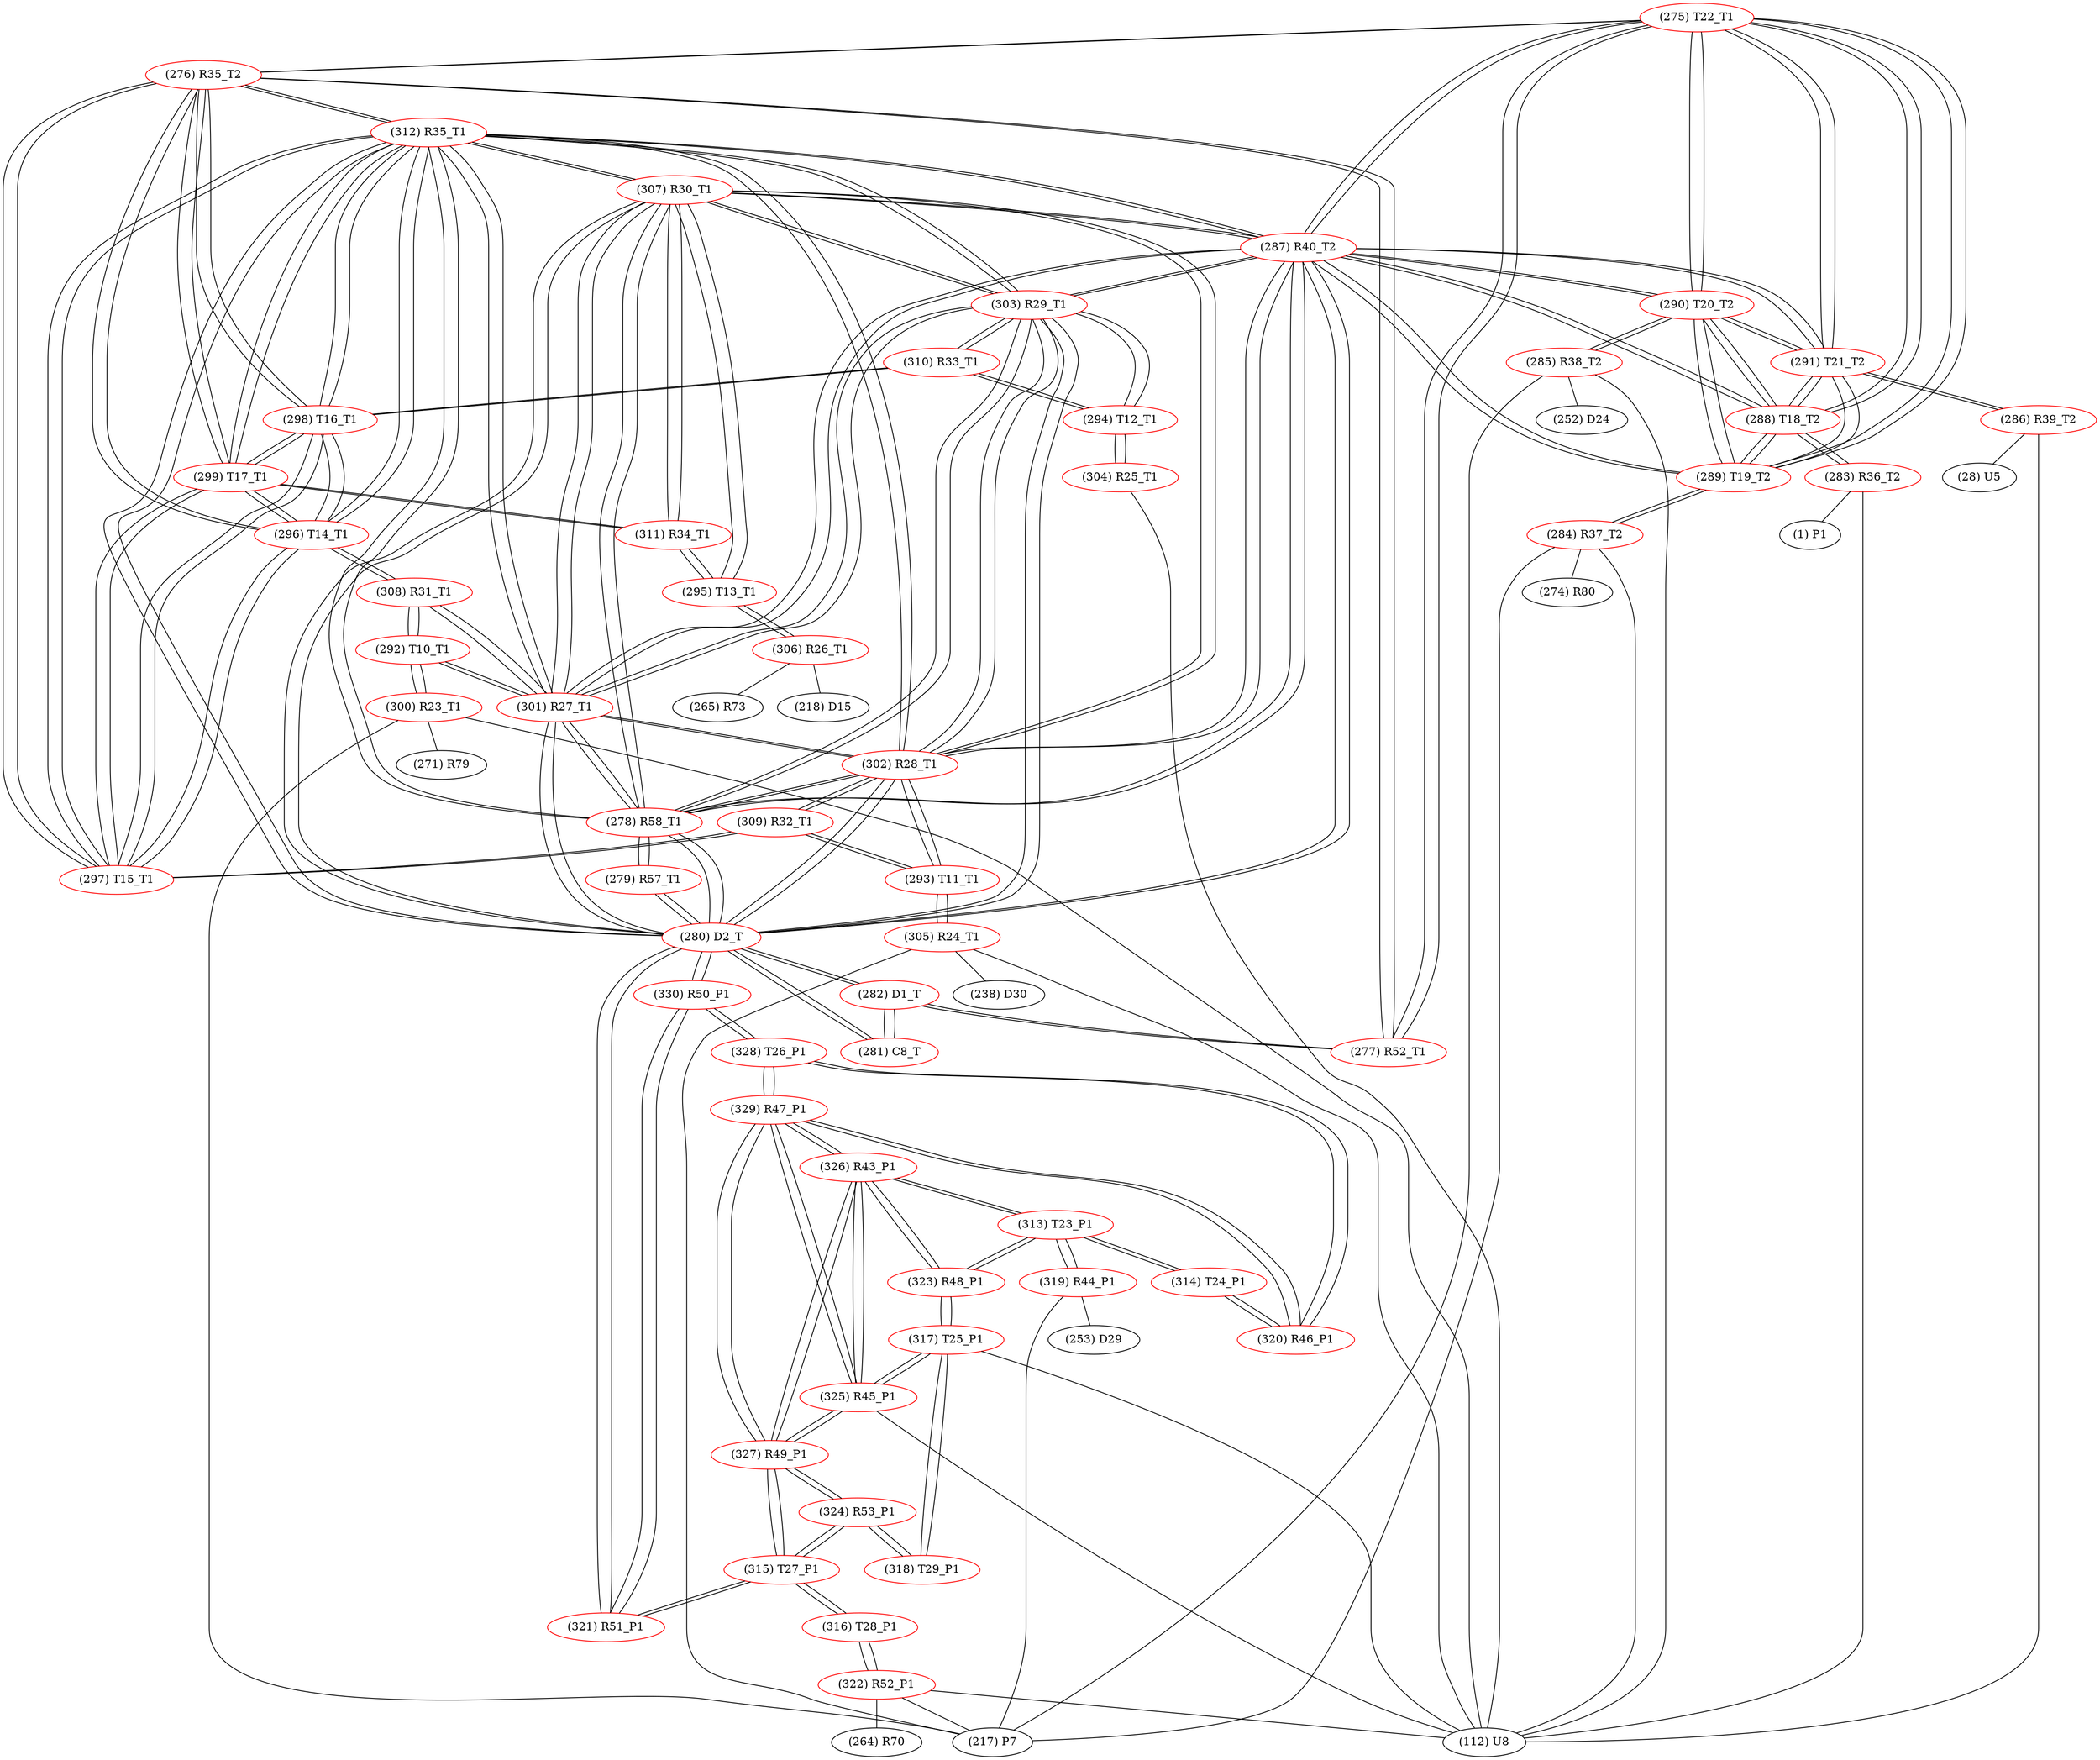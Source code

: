graph {
	275 [label="(275) T22_T1" color=red]
	276 [label="(276) R35_T2"]
	277 [label="(277) R52_T1"]
	290 [label="(290) T20_T2"]
	291 [label="(291) T21_T2"]
	289 [label="(289) T19_T2"]
	287 [label="(287) R40_T2"]
	288 [label="(288) T18_T2"]
	276 [label="(276) R35_T2" color=red]
	277 [label="(277) R52_T1"]
	275 [label="(275) T22_T1"]
	296 [label="(296) T14_T1"]
	297 [label="(297) T15_T1"]
	299 [label="(299) T17_T1"]
	298 [label="(298) T16_T1"]
	312 [label="(312) R35_T1"]
	277 [label="(277) R52_T1" color=red]
	282 [label="(282) D1_T"]
	276 [label="(276) R35_T2"]
	275 [label="(275) T22_T1"]
	278 [label="(278) R58_T1" color=red]
	280 [label="(280) D2_T"]
	287 [label="(287) R40_T2"]
	301 [label="(301) R27_T1"]
	302 [label="(302) R28_T1"]
	303 [label="(303) R29_T1"]
	307 [label="(307) R30_T1"]
	312 [label="(312) R35_T1"]
	279 [label="(279) R57_T1"]
	279 [label="(279) R57_T1" color=red]
	280 [label="(280) D2_T"]
	278 [label="(278) R58_T1"]
	280 [label="(280) D2_T" color=red]
	278 [label="(278) R58_T1"]
	287 [label="(287) R40_T2"]
	301 [label="(301) R27_T1"]
	302 [label="(302) R28_T1"]
	303 [label="(303) R29_T1"]
	307 [label="(307) R30_T1"]
	312 [label="(312) R35_T1"]
	282 [label="(282) D1_T"]
	281 [label="(281) C8_T"]
	279 [label="(279) R57_T1"]
	321 [label="(321) R51_P1"]
	330 [label="(330) R50_P1"]
	281 [label="(281) C8_T" color=red]
	282 [label="(282) D1_T"]
	280 [label="(280) D2_T"]
	282 [label="(282) D1_T" color=red]
	280 [label="(280) D2_T"]
	281 [label="(281) C8_T"]
	277 [label="(277) R52_T1"]
	283 [label="(283) R36_T2" color=red]
	1 [label="(1) P1"]
	112 [label="(112) U8"]
	288 [label="(288) T18_T2"]
	284 [label="(284) R37_T2" color=red]
	112 [label="(112) U8"]
	274 [label="(274) R80"]
	217 [label="(217) P7"]
	289 [label="(289) T19_T2"]
	285 [label="(285) R38_T2" color=red]
	217 [label="(217) P7"]
	112 [label="(112) U8"]
	252 [label="(252) D24"]
	290 [label="(290) T20_T2"]
	286 [label="(286) R39_T2" color=red]
	28 [label="(28) U5"]
	112 [label="(112) U8"]
	291 [label="(291) T21_T2"]
	287 [label="(287) R40_T2" color=red]
	280 [label="(280) D2_T"]
	278 [label="(278) R58_T1"]
	301 [label="(301) R27_T1"]
	302 [label="(302) R28_T1"]
	303 [label="(303) R29_T1"]
	307 [label="(307) R30_T1"]
	312 [label="(312) R35_T1"]
	290 [label="(290) T20_T2"]
	291 [label="(291) T21_T2"]
	289 [label="(289) T19_T2"]
	275 [label="(275) T22_T1"]
	288 [label="(288) T18_T2"]
	288 [label="(288) T18_T2" color=red]
	290 [label="(290) T20_T2"]
	291 [label="(291) T21_T2"]
	289 [label="(289) T19_T2"]
	287 [label="(287) R40_T2"]
	275 [label="(275) T22_T1"]
	283 [label="(283) R36_T2"]
	289 [label="(289) T19_T2" color=red]
	290 [label="(290) T20_T2"]
	291 [label="(291) T21_T2"]
	287 [label="(287) R40_T2"]
	275 [label="(275) T22_T1"]
	288 [label="(288) T18_T2"]
	284 [label="(284) R37_T2"]
	290 [label="(290) T20_T2" color=red]
	291 [label="(291) T21_T2"]
	289 [label="(289) T19_T2"]
	287 [label="(287) R40_T2"]
	275 [label="(275) T22_T1"]
	288 [label="(288) T18_T2"]
	285 [label="(285) R38_T2"]
	291 [label="(291) T21_T2" color=red]
	290 [label="(290) T20_T2"]
	289 [label="(289) T19_T2"]
	287 [label="(287) R40_T2"]
	275 [label="(275) T22_T1"]
	288 [label="(288) T18_T2"]
	286 [label="(286) R39_T2"]
	292 [label="(292) T10_T1" color=red]
	300 [label="(300) R23_T1"]
	308 [label="(308) R31_T1"]
	301 [label="(301) R27_T1"]
	293 [label="(293) T11_T1" color=red]
	305 [label="(305) R24_T1"]
	309 [label="(309) R32_T1"]
	302 [label="(302) R28_T1"]
	294 [label="(294) T12_T1" color=red]
	310 [label="(310) R33_T1"]
	303 [label="(303) R29_T1"]
	304 [label="(304) R25_T1"]
	295 [label="(295) T13_T1" color=red]
	311 [label="(311) R34_T1"]
	307 [label="(307) R30_T1"]
	306 [label="(306) R26_T1"]
	296 [label="(296) T14_T1" color=red]
	297 [label="(297) T15_T1"]
	299 [label="(299) T17_T1"]
	298 [label="(298) T16_T1"]
	312 [label="(312) R35_T1"]
	276 [label="(276) R35_T2"]
	308 [label="(308) R31_T1"]
	297 [label="(297) T15_T1" color=red]
	296 [label="(296) T14_T1"]
	299 [label="(299) T17_T1"]
	298 [label="(298) T16_T1"]
	312 [label="(312) R35_T1"]
	276 [label="(276) R35_T2"]
	309 [label="(309) R32_T1"]
	298 [label="(298) T16_T1" color=red]
	296 [label="(296) T14_T1"]
	297 [label="(297) T15_T1"]
	299 [label="(299) T17_T1"]
	312 [label="(312) R35_T1"]
	276 [label="(276) R35_T2"]
	310 [label="(310) R33_T1"]
	299 [label="(299) T17_T1" color=red]
	296 [label="(296) T14_T1"]
	297 [label="(297) T15_T1"]
	298 [label="(298) T16_T1"]
	312 [label="(312) R35_T1"]
	276 [label="(276) R35_T2"]
	311 [label="(311) R34_T1"]
	300 [label="(300) R23_T1" color=red]
	271 [label="(271) R79"]
	217 [label="(217) P7"]
	112 [label="(112) U8"]
	292 [label="(292) T10_T1"]
	301 [label="(301) R27_T1" color=red]
	280 [label="(280) D2_T"]
	278 [label="(278) R58_T1"]
	287 [label="(287) R40_T2"]
	302 [label="(302) R28_T1"]
	303 [label="(303) R29_T1"]
	307 [label="(307) R30_T1"]
	312 [label="(312) R35_T1"]
	308 [label="(308) R31_T1"]
	292 [label="(292) T10_T1"]
	302 [label="(302) R28_T1" color=red]
	280 [label="(280) D2_T"]
	278 [label="(278) R58_T1"]
	287 [label="(287) R40_T2"]
	301 [label="(301) R27_T1"]
	303 [label="(303) R29_T1"]
	307 [label="(307) R30_T1"]
	312 [label="(312) R35_T1"]
	309 [label="(309) R32_T1"]
	293 [label="(293) T11_T1"]
	303 [label="(303) R29_T1" color=red]
	280 [label="(280) D2_T"]
	278 [label="(278) R58_T1"]
	287 [label="(287) R40_T2"]
	301 [label="(301) R27_T1"]
	302 [label="(302) R28_T1"]
	307 [label="(307) R30_T1"]
	312 [label="(312) R35_T1"]
	310 [label="(310) R33_T1"]
	294 [label="(294) T12_T1"]
	304 [label="(304) R25_T1" color=red]
	112 [label="(112) U8"]
	294 [label="(294) T12_T1"]
	305 [label="(305) R24_T1" color=red]
	217 [label="(217) P7"]
	112 [label="(112) U8"]
	238 [label="(238) D30"]
	293 [label="(293) T11_T1"]
	306 [label="(306) R26_T1" color=red]
	218 [label="(218) D15"]
	265 [label="(265) R73"]
	295 [label="(295) T13_T1"]
	307 [label="(307) R30_T1" color=red]
	280 [label="(280) D2_T"]
	278 [label="(278) R58_T1"]
	287 [label="(287) R40_T2"]
	301 [label="(301) R27_T1"]
	302 [label="(302) R28_T1"]
	303 [label="(303) R29_T1"]
	312 [label="(312) R35_T1"]
	295 [label="(295) T13_T1"]
	311 [label="(311) R34_T1"]
	308 [label="(308) R31_T1" color=red]
	301 [label="(301) R27_T1"]
	292 [label="(292) T10_T1"]
	296 [label="(296) T14_T1"]
	309 [label="(309) R32_T1" color=red]
	297 [label="(297) T15_T1"]
	293 [label="(293) T11_T1"]
	302 [label="(302) R28_T1"]
	310 [label="(310) R33_T1" color=red]
	298 [label="(298) T16_T1"]
	303 [label="(303) R29_T1"]
	294 [label="(294) T12_T1"]
	311 [label="(311) R34_T1" color=red]
	299 [label="(299) T17_T1"]
	295 [label="(295) T13_T1"]
	307 [label="(307) R30_T1"]
	312 [label="(312) R35_T1" color=red]
	280 [label="(280) D2_T"]
	278 [label="(278) R58_T1"]
	287 [label="(287) R40_T2"]
	301 [label="(301) R27_T1"]
	302 [label="(302) R28_T1"]
	303 [label="(303) R29_T1"]
	307 [label="(307) R30_T1"]
	296 [label="(296) T14_T1"]
	297 [label="(297) T15_T1"]
	299 [label="(299) T17_T1"]
	298 [label="(298) T16_T1"]
	276 [label="(276) R35_T2"]
	313 [label="(313) T23_P1" color=red]
	323 [label="(323) R48_P1"]
	326 [label="(326) R43_P1"]
	314 [label="(314) T24_P1"]
	319 [label="(319) R44_P1"]
	314 [label="(314) T24_P1" color=red]
	320 [label="(320) R46_P1"]
	313 [label="(313) T23_P1"]
	315 [label="(315) T27_P1" color=red]
	321 [label="(321) R51_P1"]
	316 [label="(316) T28_P1"]
	324 [label="(324) R53_P1"]
	327 [label="(327) R49_P1"]
	316 [label="(316) T28_P1" color=red]
	322 [label="(322) R52_P1"]
	315 [label="(315) T27_P1"]
	317 [label="(317) T25_P1" color=red]
	318 [label="(318) T29_P1"]
	323 [label="(323) R48_P1"]
	325 [label="(325) R45_P1"]
	112 [label="(112) U8"]
	318 [label="(318) T29_P1" color=red]
	317 [label="(317) T25_P1"]
	324 [label="(324) R53_P1"]
	319 [label="(319) R44_P1" color=red]
	253 [label="(253) D29"]
	217 [label="(217) P7"]
	313 [label="(313) T23_P1"]
	320 [label="(320) R46_P1" color=red]
	328 [label="(328) T26_P1"]
	329 [label="(329) R47_P1"]
	314 [label="(314) T24_P1"]
	321 [label="(321) R51_P1" color=red]
	315 [label="(315) T27_P1"]
	330 [label="(330) R50_P1"]
	280 [label="(280) D2_T"]
	322 [label="(322) R52_P1" color=red]
	217 [label="(217) P7"]
	112 [label="(112) U8"]
	264 [label="(264) R70"]
	316 [label="(316) T28_P1"]
	323 [label="(323) R48_P1" color=red]
	317 [label="(317) T25_P1"]
	313 [label="(313) T23_P1"]
	326 [label="(326) R43_P1"]
	324 [label="(324) R53_P1" color=red]
	318 [label="(318) T29_P1"]
	315 [label="(315) T27_P1"]
	327 [label="(327) R49_P1"]
	325 [label="(325) R45_P1" color=red]
	329 [label="(329) R47_P1"]
	326 [label="(326) R43_P1"]
	327 [label="(327) R49_P1"]
	317 [label="(317) T25_P1"]
	112 [label="(112) U8"]
	326 [label="(326) R43_P1" color=red]
	323 [label="(323) R48_P1"]
	313 [label="(313) T23_P1"]
	329 [label="(329) R47_P1"]
	325 [label="(325) R45_P1"]
	327 [label="(327) R49_P1"]
	327 [label="(327) R49_P1" color=red]
	329 [label="(329) R47_P1"]
	325 [label="(325) R45_P1"]
	326 [label="(326) R43_P1"]
	315 [label="(315) T27_P1"]
	324 [label="(324) R53_P1"]
	328 [label="(328) T26_P1" color=red]
	330 [label="(330) R50_P1"]
	320 [label="(320) R46_P1"]
	329 [label="(329) R47_P1"]
	329 [label="(329) R47_P1" color=red]
	325 [label="(325) R45_P1"]
	326 [label="(326) R43_P1"]
	327 [label="(327) R49_P1"]
	328 [label="(328) T26_P1"]
	320 [label="(320) R46_P1"]
	330 [label="(330) R50_P1" color=red]
	328 [label="(328) T26_P1"]
	321 [label="(321) R51_P1"]
	280 [label="(280) D2_T"]
	275 -- 276
	275 -- 277
	275 -- 290
	275 -- 291
	275 -- 289
	275 -- 287
	275 -- 288
	276 -- 277
	276 -- 275
	276 -- 296
	276 -- 297
	276 -- 299
	276 -- 298
	276 -- 312
	277 -- 282
	277 -- 276
	277 -- 275
	278 -- 280
	278 -- 287
	278 -- 301
	278 -- 302
	278 -- 303
	278 -- 307
	278 -- 312
	278 -- 279
	279 -- 280
	279 -- 278
	280 -- 278
	280 -- 287
	280 -- 301
	280 -- 302
	280 -- 303
	280 -- 307
	280 -- 312
	280 -- 282
	280 -- 281
	280 -- 279
	280 -- 321
	280 -- 330
	281 -- 282
	281 -- 280
	282 -- 280
	282 -- 281
	282 -- 277
	283 -- 1
	283 -- 112
	283 -- 288
	284 -- 112
	284 -- 274
	284 -- 217
	284 -- 289
	285 -- 217
	285 -- 112
	285 -- 252
	285 -- 290
	286 -- 28
	286 -- 112
	286 -- 291
	287 -- 280
	287 -- 278
	287 -- 301
	287 -- 302
	287 -- 303
	287 -- 307
	287 -- 312
	287 -- 290
	287 -- 291
	287 -- 289
	287 -- 275
	287 -- 288
	288 -- 290
	288 -- 291
	288 -- 289
	288 -- 287
	288 -- 275
	288 -- 283
	289 -- 290
	289 -- 291
	289 -- 287
	289 -- 275
	289 -- 288
	289 -- 284
	290 -- 291
	290 -- 289
	290 -- 287
	290 -- 275
	290 -- 288
	290 -- 285
	291 -- 290
	291 -- 289
	291 -- 287
	291 -- 275
	291 -- 288
	291 -- 286
	292 -- 300
	292 -- 308
	292 -- 301
	293 -- 305
	293 -- 309
	293 -- 302
	294 -- 310
	294 -- 303
	294 -- 304
	295 -- 311
	295 -- 307
	295 -- 306
	296 -- 297
	296 -- 299
	296 -- 298
	296 -- 312
	296 -- 276
	296 -- 308
	297 -- 296
	297 -- 299
	297 -- 298
	297 -- 312
	297 -- 276
	297 -- 309
	298 -- 296
	298 -- 297
	298 -- 299
	298 -- 312
	298 -- 276
	298 -- 310
	299 -- 296
	299 -- 297
	299 -- 298
	299 -- 312
	299 -- 276
	299 -- 311
	300 -- 271
	300 -- 217
	300 -- 112
	300 -- 292
	301 -- 280
	301 -- 278
	301 -- 287
	301 -- 302
	301 -- 303
	301 -- 307
	301 -- 312
	301 -- 308
	301 -- 292
	302 -- 280
	302 -- 278
	302 -- 287
	302 -- 301
	302 -- 303
	302 -- 307
	302 -- 312
	302 -- 309
	302 -- 293
	303 -- 280
	303 -- 278
	303 -- 287
	303 -- 301
	303 -- 302
	303 -- 307
	303 -- 312
	303 -- 310
	303 -- 294
	304 -- 112
	304 -- 294
	305 -- 217
	305 -- 112
	305 -- 238
	305 -- 293
	306 -- 218
	306 -- 265
	306 -- 295
	307 -- 280
	307 -- 278
	307 -- 287
	307 -- 301
	307 -- 302
	307 -- 303
	307 -- 312
	307 -- 295
	307 -- 311
	308 -- 301
	308 -- 292
	308 -- 296
	309 -- 297
	309 -- 293
	309 -- 302
	310 -- 298
	310 -- 303
	310 -- 294
	311 -- 299
	311 -- 295
	311 -- 307
	312 -- 280
	312 -- 278
	312 -- 287
	312 -- 301
	312 -- 302
	312 -- 303
	312 -- 307
	312 -- 296
	312 -- 297
	312 -- 299
	312 -- 298
	312 -- 276
	313 -- 323
	313 -- 326
	313 -- 314
	313 -- 319
	314 -- 320
	314 -- 313
	315 -- 321
	315 -- 316
	315 -- 324
	315 -- 327
	316 -- 322
	316 -- 315
	317 -- 318
	317 -- 323
	317 -- 325
	317 -- 112
	318 -- 317
	318 -- 324
	319 -- 253
	319 -- 217
	319 -- 313
	320 -- 328
	320 -- 329
	320 -- 314
	321 -- 315
	321 -- 330
	321 -- 280
	322 -- 217
	322 -- 112
	322 -- 264
	322 -- 316
	323 -- 317
	323 -- 313
	323 -- 326
	324 -- 318
	324 -- 315
	324 -- 327
	325 -- 329
	325 -- 326
	325 -- 327
	325 -- 317
	325 -- 112
	326 -- 323
	326 -- 313
	326 -- 329
	326 -- 325
	326 -- 327
	327 -- 329
	327 -- 325
	327 -- 326
	327 -- 315
	327 -- 324
	328 -- 330
	328 -- 320
	328 -- 329
	329 -- 325
	329 -- 326
	329 -- 327
	329 -- 328
	329 -- 320
	330 -- 328
	330 -- 321
	330 -- 280
}